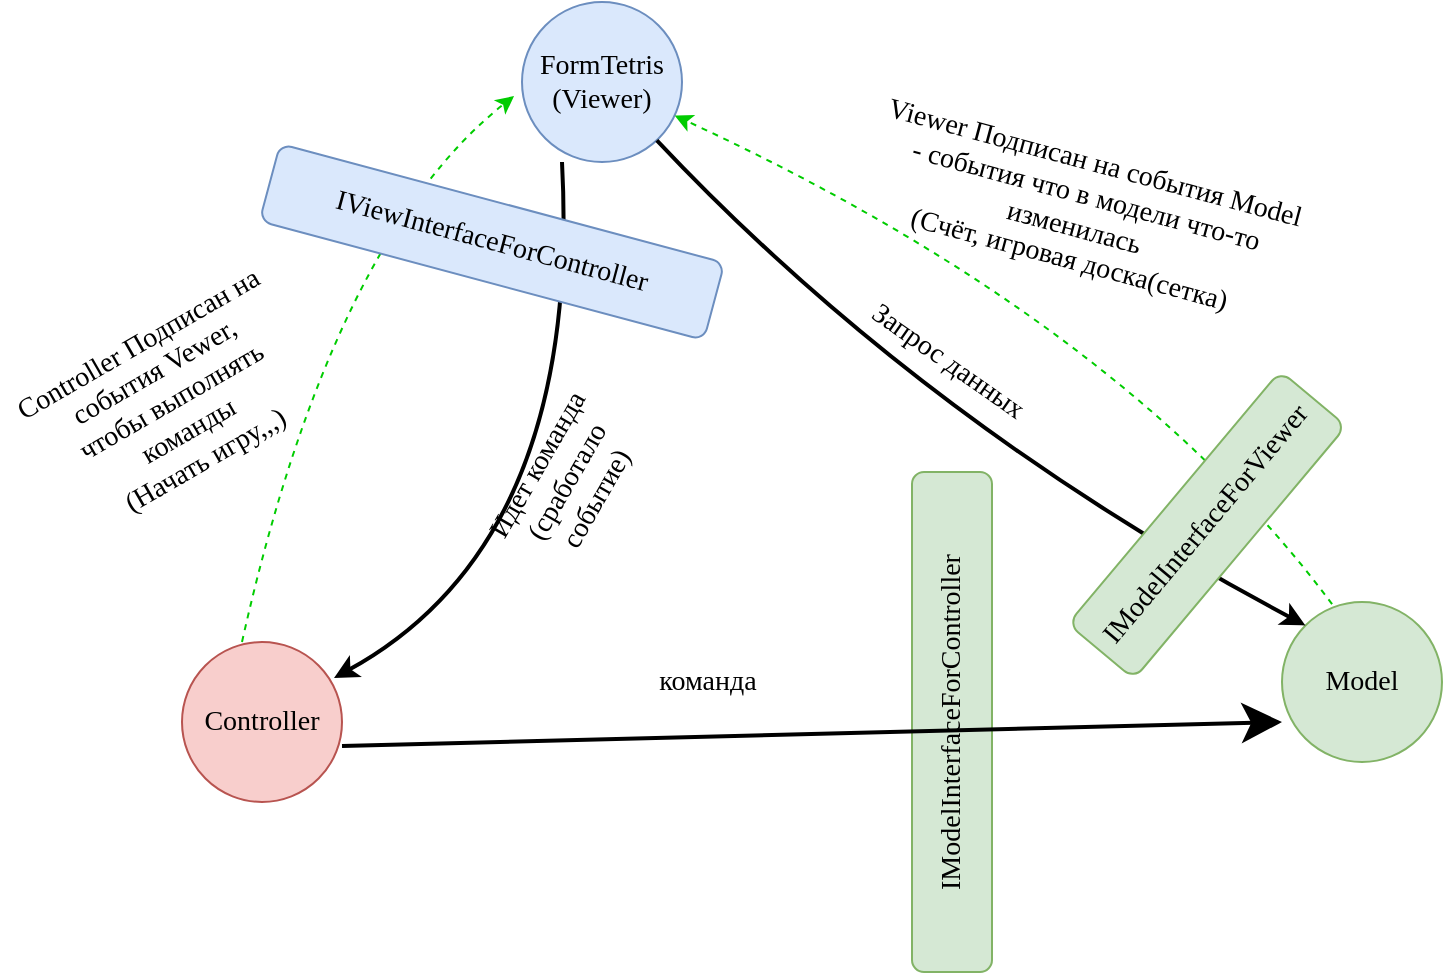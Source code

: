 <mxfile version="15.3.5" type="device"><diagram id="nvGywpMvwAA0TJZS_wEe" name="Page-1"><mxGraphModel dx="942" dy="500" grid="1" gridSize="10" guides="1" tooltips="1" connect="1" arrows="1" fold="1" page="1" pageScale="1" pageWidth="827" pageHeight="1169" math="0" shadow="0"><root><mxCell id="0"/><mxCell id="1" parent="0"/><mxCell id="dcbxEXWgaIJtLqKcfkHZ-2" value="&lt;div style=&quot;font-size: 14px;&quot;&gt;FormTetris&lt;/div&gt;&lt;div style=&quot;font-size: 14px;&quot;&gt;(Viewer)&lt;/div&gt;" style="ellipse;whiteSpace=wrap;html=1;aspect=fixed;fillColor=#dae8fc;strokeColor=#6c8ebf;fontSize=14;fontFamily=Times New Roman;" parent="1" vertex="1"><mxGeometry x="300" y="110" width="80" height="80" as="geometry"/></mxCell><mxCell id="dcbxEXWgaIJtLqKcfkHZ-3" value="Model" style="ellipse;whiteSpace=wrap;html=1;aspect=fixed;fillColor=#d5e8d4;strokeColor=#82b366;fontSize=14;fontFamily=Times New Roman;" parent="1" vertex="1"><mxGeometry x="680" y="410" width="80" height="80" as="geometry"/></mxCell><mxCell id="dcbxEXWgaIJtLqKcfkHZ-4" value="Controller" style="ellipse;whiteSpace=wrap;html=1;aspect=fixed;fillColor=#f8cecc;strokeColor=#b85450;fontSize=14;fontFamily=Times New Roman;" parent="1" vertex="1"><mxGeometry x="130" y="430" width="80" height="80" as="geometry"/></mxCell><mxCell id="dcbxEXWgaIJtLqKcfkHZ-7" value="" style="endArrow=classic;html=1;fontSize=14;fontFamily=Times New Roman;curved=1;entryX=0;entryY=0;entryDx=0;entryDy=0;strokeWidth=2;" parent="1" source="dcbxEXWgaIJtLqKcfkHZ-2" target="dcbxEXWgaIJtLqKcfkHZ-3" edge="1"><mxGeometry width="50" height="50" relative="1" as="geometry"><mxPoint x="250" y="530" as="sourcePoint"/><mxPoint x="690" y="420" as="targetPoint"/><Array as="points"><mxPoint x="500" y="320"/></Array></mxGeometry></mxCell><mxCell id="dcbxEXWgaIJtLqKcfkHZ-9" value="Запрос данных" style="text;html=1;strokeColor=none;fillColor=none;align=center;verticalAlign=middle;whiteSpace=wrap;rounded=0;fontSize=14;fontFamily=Times New Roman;rotation=35;" parent="1" vertex="1"><mxGeometry x="460" y="280" width="106" height="20" as="geometry"/></mxCell><mxCell id="dcbxEXWgaIJtLqKcfkHZ-11" value="Viewer Подписан на события Model&lt;br&gt;- события что в модели что-то изменилась&amp;nbsp;&lt;br&gt;(Счёт, игровая доска(сетка)" style="text;html=1;strokeColor=none;fillColor=none;align=center;verticalAlign=middle;whiteSpace=wrap;rounded=0;fontSize=14;fontFamily=Times New Roman;rotation=15;" parent="1" vertex="1"><mxGeometry x="460" y="150" width="240" height="130" as="geometry"/></mxCell><mxCell id="dcbxEXWgaIJtLqKcfkHZ-14" value="IModelInterfaceForController" style="rounded=1;whiteSpace=wrap;html=1;fillColor=#d5e8d4;strokeColor=#82b366;fontSize=14;fontFamily=Times New Roman;rotation=-90;" parent="1" vertex="1"><mxGeometry x="390" y="450" width="250" height="40" as="geometry"/></mxCell><mxCell id="dcbxEXWgaIJtLqKcfkHZ-16" value="" style="endArrow=classic;html=1;fontFamily=Times New Roman;fontSize=14;exitX=0.313;exitY=0.013;exitDx=0;exitDy=0;exitPerimeter=0;fontColor=#66FF66;strokeColor=#00CC00;dashed=1;curved=1;" parent="1" source="dcbxEXWgaIJtLqKcfkHZ-3" target="dcbxEXWgaIJtLqKcfkHZ-2" edge="1"><mxGeometry width="50" height="50" relative="1" as="geometry"><mxPoint x="400" y="400" as="sourcePoint"/><mxPoint x="450" y="350" as="targetPoint"/><Array as="points"><mxPoint x="600" y="270"/></Array></mxGeometry></mxCell><mxCell id="dcbxEXWgaIJtLqKcfkHZ-8" value="IModelInterfaceForViewer" style="rounded=1;whiteSpace=wrap;html=1;rotation=-50;fillColor=#d5e8d4;strokeColor=#82b366;fontSize=14;fontFamily=Times New Roman;" parent="1" vertex="1"><mxGeometry x="560" y="350" width="165.13" height="42.99" as="geometry"/></mxCell><mxCell id="sXfaNA8tp4ZXH6QKWUL1-1" value="" style="endArrow=classic;html=1;fontFamily=Times New Roman;fontSize=14;exitX=0.375;exitY=0;exitDx=0;exitDy=0;exitPerimeter=0;fontColor=#66FF66;strokeColor=#00CC00;dashed=1;curved=1;entryX=-0.05;entryY=0.588;entryDx=0;entryDy=0;entryPerimeter=0;" edge="1" parent="1" source="dcbxEXWgaIJtLqKcfkHZ-4" target="dcbxEXWgaIJtLqKcfkHZ-2"><mxGeometry width="50" height="50" relative="1" as="geometry"><mxPoint x="310" y="370" as="sourcePoint"/><mxPoint x="-18.722" y="125.722" as="targetPoint"/><Array as="points"><mxPoint x="204.96" y="228.96"/></Array></mxGeometry></mxCell><mxCell id="sXfaNA8tp4ZXH6QKWUL1-2" value="" style="endArrow=classic;html=1;fontSize=14;fontFamily=Times New Roman;curved=1;exitX=0.25;exitY=1;exitDx=0;exitDy=0;exitPerimeter=0;strokeWidth=2;" edge="1" parent="1" source="dcbxEXWgaIJtLqKcfkHZ-2"><mxGeometry width="50" height="50" relative="1" as="geometry"><mxPoint x="260" y="330" as="sourcePoint"/><mxPoint x="206" y="448" as="targetPoint"/><Array as="points"><mxPoint x="330" y="380"/></Array></mxGeometry></mxCell><mxCell id="sXfaNA8tp4ZXH6QKWUL1-3" value="Идёт команда&lt;br&gt;(сработало событие)" style="text;html=1;strokeColor=none;fillColor=none;align=center;verticalAlign=middle;whiteSpace=wrap;rounded=0;fontSize=14;fontFamily=Times New Roman;rotation=-60;" vertex="1" parent="1"><mxGeometry x="270.001" y="340.001" width="106" height="20" as="geometry"/></mxCell><mxCell id="sXfaNA8tp4ZXH6QKWUL1-5" value="" style="endArrow=classic;html=1;startSize=14;endSize=14;sourcePerimeterSpacing=8;targetPerimeterSpacing=8;exitX=1;exitY=0.65;exitDx=0;exitDy=0;exitPerimeter=0;strokeWidth=2;" edge="1" parent="1" source="dcbxEXWgaIJtLqKcfkHZ-4"><mxGeometry width="50" height="50" relative="1" as="geometry"><mxPoint x="400" y="520" as="sourcePoint"/><mxPoint x="680" y="470" as="targetPoint"/></mxGeometry></mxCell><mxCell id="sXfaNA8tp4ZXH6QKWUL1-6" value="команда" style="text;html=1;strokeColor=none;fillColor=none;align=center;verticalAlign=middle;whiteSpace=wrap;rounded=0;fontSize=14;fontFamily=Times New Roman;rotation=0;" vertex="1" parent="1"><mxGeometry x="340.0" y="439.999" width="106" height="20" as="geometry"/></mxCell><mxCell id="sXfaNA8tp4ZXH6QKWUL1-7" value="Controller Подписан на cобытия Vewer,&lt;br&gt;чтобы выполнять команды&lt;br&gt;(Начать игру,,,)" style="text;html=1;strokeColor=none;fillColor=none;align=center;verticalAlign=middle;whiteSpace=wrap;rounded=0;fontSize=14;fontFamily=Times New Roman;rotation=-30;" vertex="1" parent="1"><mxGeometry x="50.002" y="300.0" width="150" height="20" as="geometry"/></mxCell><mxCell id="dcbxEXWgaIJtLqKcfkHZ-15" value="IViewInterfaceForController" style="rounded=1;whiteSpace=wrap;html=1;fillColor=#dae8fc;strokeColor=#6c8ebf;fontSize=14;fontFamily=Times New Roman;rotation=15;" parent="1" vertex="1"><mxGeometry x="170" y="210" width="230" height="40" as="geometry"/></mxCell></root></mxGraphModel></diagram></mxfile>